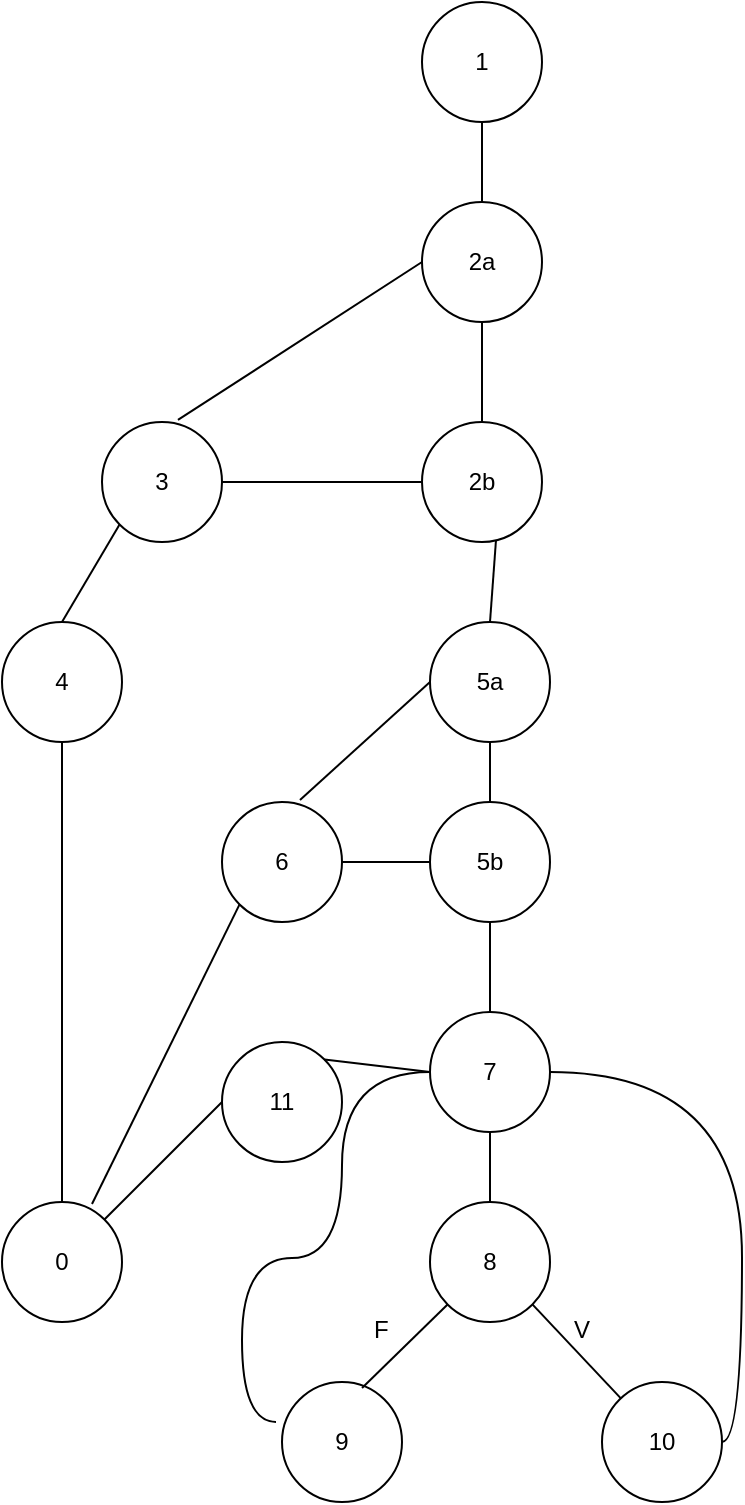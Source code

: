 <mxfile version="14.5.1" type="device"><diagram id="bM0js7hTNQ_HIiI2RoY1" name="Página-1"><mxGraphModel dx="1086" dy="806" grid="1" gridSize="10" guides="1" tooltips="1" connect="1" arrows="1" fold="1" page="1" pageScale="1" pageWidth="827" pageHeight="1169" math="0" shadow="0"><root><mxCell id="0"/><mxCell id="1" parent="0"/><mxCell id="RuvLA9zp4QASdwf_3hwB-1" value="5a" style="ellipse;whiteSpace=wrap;html=1;align=center;" vertex="1" parent="1"><mxGeometry x="354" y="360" width="60" height="60" as="geometry"/></mxCell><mxCell id="RuvLA9zp4QASdwf_3hwB-2" value="10" style="ellipse;whiteSpace=wrap;html=1;align=center;" vertex="1" parent="1"><mxGeometry x="440" y="740" width="60" height="60" as="geometry"/></mxCell><mxCell id="RuvLA9zp4QASdwf_3hwB-3" value="8" style="ellipse;whiteSpace=wrap;html=1;align=center;" vertex="1" parent="1"><mxGeometry x="354" y="650" width="60" height="60" as="geometry"/></mxCell><mxCell id="RuvLA9zp4QASdwf_3hwB-4" value="7" style="ellipse;whiteSpace=wrap;html=1;align=center;" vertex="1" parent="1"><mxGeometry x="354" y="555" width="60" height="60" as="geometry"/></mxCell><mxCell id="RuvLA9zp4QASdwf_3hwB-5" value="5b" style="ellipse;whiteSpace=wrap;html=1;align=center;" vertex="1" parent="1"><mxGeometry x="354" y="450" width="60" height="60" as="geometry"/></mxCell><mxCell id="RuvLA9zp4QASdwf_3hwB-6" value="9" style="ellipse;whiteSpace=wrap;html=1;align=center;" vertex="1" parent="1"><mxGeometry x="280" y="740" width="60" height="60" as="geometry"/></mxCell><mxCell id="RuvLA9zp4QASdwf_3hwB-11" value="11" style="ellipse;whiteSpace=wrap;html=1;align=center;" vertex="1" parent="1"><mxGeometry x="250" y="570" width="60" height="60" as="geometry"/></mxCell><mxCell id="RuvLA9zp4QASdwf_3hwB-12" value="6" style="ellipse;whiteSpace=wrap;html=1;align=center;" vertex="1" parent="1"><mxGeometry x="250" y="450" width="60" height="60" as="geometry"/></mxCell><mxCell id="RuvLA9zp4QASdwf_3hwB-13" value="0" style="ellipse;whiteSpace=wrap;html=1;align=center;" vertex="1" parent="1"><mxGeometry x="140" y="650" width="60" height="60" as="geometry"/></mxCell><mxCell id="RuvLA9zp4QASdwf_3hwB-14" value="4" style="ellipse;whiteSpace=wrap;html=1;align=center;" vertex="1" parent="1"><mxGeometry x="140" y="360" width="60" height="60" as="geometry"/></mxCell><mxCell id="RuvLA9zp4QASdwf_3hwB-15" value="3" style="ellipse;whiteSpace=wrap;html=1;align=center;" vertex="1" parent="1"><mxGeometry x="190" y="260" width="60" height="60" as="geometry"/></mxCell><mxCell id="RuvLA9zp4QASdwf_3hwB-16" value="2b" style="ellipse;whiteSpace=wrap;html=1;align=center;" vertex="1" parent="1"><mxGeometry x="350" y="260" width="60" height="60" as="geometry"/></mxCell><mxCell id="RuvLA9zp4QASdwf_3hwB-17" value="2a" style="ellipse;whiteSpace=wrap;html=1;align=center;" vertex="1" parent="1"><mxGeometry x="350" y="150" width="60" height="60" as="geometry"/></mxCell><mxCell id="RuvLA9zp4QASdwf_3hwB-18" value="1" style="ellipse;whiteSpace=wrap;html=1;align=center;" vertex="1" parent="1"><mxGeometry x="350" y="50" width="60" height="60" as="geometry"/></mxCell><mxCell id="RuvLA9zp4QASdwf_3hwB-20" value="" style="endArrow=none;html=1;rounded=0;exitX=1;exitY=0.5;exitDx=0;exitDy=0;entryX=0;entryY=0.5;entryDx=0;entryDy=0;" edge="1" parent="1" source="RuvLA9zp4QASdwf_3hwB-15" target="RuvLA9zp4QASdwf_3hwB-16"><mxGeometry relative="1" as="geometry"><mxPoint x="330" y="410" as="sourcePoint"/><mxPoint x="490" y="410" as="targetPoint"/></mxGeometry></mxCell><mxCell id="RuvLA9zp4QASdwf_3hwB-21" value="" style="endArrow=none;html=1;rounded=0;exitX=0.633;exitY=-0.017;exitDx=0;exitDy=0;exitPerimeter=0;entryX=0;entryY=0.5;entryDx=0;entryDy=0;" edge="1" parent="1" source="RuvLA9zp4QASdwf_3hwB-15" target="RuvLA9zp4QASdwf_3hwB-17"><mxGeometry relative="1" as="geometry"><mxPoint x="330" y="410" as="sourcePoint"/><mxPoint x="490" y="410" as="targetPoint"/></mxGeometry></mxCell><mxCell id="RuvLA9zp4QASdwf_3hwB-22" value="" style="endArrow=none;html=1;rounded=0;exitX=0.5;exitY=0;exitDx=0;exitDy=0;entryX=0;entryY=1;entryDx=0;entryDy=0;" edge="1" parent="1" source="RuvLA9zp4QASdwf_3hwB-14" target="RuvLA9zp4QASdwf_3hwB-15"><mxGeometry relative="1" as="geometry"><mxPoint x="330" y="410" as="sourcePoint"/><mxPoint x="490" y="410" as="targetPoint"/></mxGeometry></mxCell><mxCell id="RuvLA9zp4QASdwf_3hwB-23" value="" style="endArrow=none;html=1;rounded=0;exitX=0.5;exitY=1;exitDx=0;exitDy=0;entryX=0.5;entryY=0;entryDx=0;entryDy=0;" edge="1" parent="1" source="RuvLA9zp4QASdwf_3hwB-14" target="RuvLA9zp4QASdwf_3hwB-13"><mxGeometry relative="1" as="geometry"><mxPoint x="330" y="410" as="sourcePoint"/><mxPoint x="490" y="410" as="targetPoint"/></mxGeometry></mxCell><mxCell id="RuvLA9zp4QASdwf_3hwB-24" value="" style="endArrow=none;html=1;rounded=0;entryX=0;entryY=0.5;entryDx=0;entryDy=0;exitX=1;exitY=0.5;exitDx=0;exitDy=0;" edge="1" parent="1" source="RuvLA9zp4QASdwf_3hwB-12" target="RuvLA9zp4QASdwf_3hwB-5"><mxGeometry relative="1" as="geometry"><mxPoint x="330" y="410" as="sourcePoint"/><mxPoint x="490" y="410" as="targetPoint"/></mxGeometry></mxCell><mxCell id="RuvLA9zp4QASdwf_3hwB-25" value="" style="endArrow=none;html=1;rounded=0;exitX=0;exitY=0.5;exitDx=0;exitDy=0;entryX=0.65;entryY=-0.017;entryDx=0;entryDy=0;entryPerimeter=0;" edge="1" parent="1" source="RuvLA9zp4QASdwf_3hwB-1" target="RuvLA9zp4QASdwf_3hwB-12"><mxGeometry relative="1" as="geometry"><mxPoint x="330" y="410" as="sourcePoint"/><mxPoint x="490" y="410" as="targetPoint"/></mxGeometry></mxCell><mxCell id="RuvLA9zp4QASdwf_3hwB-26" value="" style="endArrow=none;html=1;rounded=0;exitX=0.5;exitY=0;exitDx=0;exitDy=0;entryX=0.5;entryY=1;entryDx=0;entryDy=0;" edge="1" parent="1" source="RuvLA9zp4QASdwf_3hwB-3" target="RuvLA9zp4QASdwf_3hwB-4"><mxGeometry relative="1" as="geometry"><mxPoint x="330" y="410" as="sourcePoint"/><mxPoint x="490" y="410" as="targetPoint"/></mxGeometry></mxCell><mxCell id="RuvLA9zp4QASdwf_3hwB-27" value="" style="endArrow=none;html=1;rounded=0;exitX=0.5;exitY=0;exitDx=0;exitDy=0;entryX=0.5;entryY=1;entryDx=0;entryDy=0;" edge="1" parent="1" source="RuvLA9zp4QASdwf_3hwB-4" target="RuvLA9zp4QASdwf_3hwB-5"><mxGeometry relative="1" as="geometry"><mxPoint x="330" y="410" as="sourcePoint"/><mxPoint x="490" y="410" as="targetPoint"/></mxGeometry></mxCell><mxCell id="RuvLA9zp4QASdwf_3hwB-28" value="" style="endArrow=none;html=1;rounded=0;exitX=0.5;exitY=0;exitDx=0;exitDy=0;entryX=0.5;entryY=1;entryDx=0;entryDy=0;" edge="1" parent="1" source="RuvLA9zp4QASdwf_3hwB-5" target="RuvLA9zp4QASdwf_3hwB-1"><mxGeometry relative="1" as="geometry"><mxPoint x="330" y="410" as="sourcePoint"/><mxPoint x="490" y="410" as="targetPoint"/></mxGeometry></mxCell><mxCell id="RuvLA9zp4QASdwf_3hwB-29" value="" style="endArrow=none;html=1;rounded=0;entryX=0.5;entryY=0;entryDx=0;entryDy=0;exitX=0.5;exitY=1;exitDx=0;exitDy=0;" edge="1" parent="1" source="RuvLA9zp4QASdwf_3hwB-18" target="RuvLA9zp4QASdwf_3hwB-17"><mxGeometry relative="1" as="geometry"><mxPoint x="330" y="410" as="sourcePoint"/><mxPoint x="490" y="410" as="targetPoint"/></mxGeometry></mxCell><mxCell id="RuvLA9zp4QASdwf_3hwB-30" value="" style="endArrow=none;html=1;rounded=0;entryX=0.5;entryY=0;entryDx=0;entryDy=0;exitX=0.5;exitY=1;exitDx=0;exitDy=0;" edge="1" parent="1" source="RuvLA9zp4QASdwf_3hwB-17" target="RuvLA9zp4QASdwf_3hwB-16"><mxGeometry relative="1" as="geometry"><mxPoint x="330" y="410" as="sourcePoint"/><mxPoint x="490" y="410" as="targetPoint"/></mxGeometry></mxCell><mxCell id="RuvLA9zp4QASdwf_3hwB-31" value="" style="endArrow=none;html=1;rounded=0;exitX=0.5;exitY=0;exitDx=0;exitDy=0;" edge="1" parent="1" source="RuvLA9zp4QASdwf_3hwB-1"><mxGeometry relative="1" as="geometry"><mxPoint x="330" y="410" as="sourcePoint"/><mxPoint x="387" y="319" as="targetPoint"/></mxGeometry></mxCell><mxCell id="RuvLA9zp4QASdwf_3hwB-32" value="" style="endArrow=none;html=1;rounded=0;exitX=0.75;exitY=0.017;exitDx=0;exitDy=0;exitPerimeter=0;entryX=0;entryY=1;entryDx=0;entryDy=0;" edge="1" parent="1" source="RuvLA9zp4QASdwf_3hwB-13" target="RuvLA9zp4QASdwf_3hwB-12"><mxGeometry relative="1" as="geometry"><mxPoint x="330" y="410" as="sourcePoint"/><mxPoint x="490" y="410" as="targetPoint"/></mxGeometry></mxCell><mxCell id="RuvLA9zp4QASdwf_3hwB-33" value="" style="endArrow=none;html=1;rounded=0;exitX=1;exitY=0;exitDx=0;exitDy=0;entryX=0;entryY=0.5;entryDx=0;entryDy=0;" edge="1" parent="1" source="RuvLA9zp4QASdwf_3hwB-11" target="RuvLA9zp4QASdwf_3hwB-4"><mxGeometry relative="1" as="geometry"><mxPoint x="330" y="410" as="sourcePoint"/><mxPoint x="490" y="410" as="targetPoint"/></mxGeometry></mxCell><mxCell id="RuvLA9zp4QASdwf_3hwB-34" value="" style="endArrow=none;html=1;rounded=0;exitX=1;exitY=0;exitDx=0;exitDy=0;entryX=0;entryY=0.5;entryDx=0;entryDy=0;" edge="1" parent="1" source="RuvLA9zp4QASdwf_3hwB-13" target="RuvLA9zp4QASdwf_3hwB-11"><mxGeometry relative="1" as="geometry"><mxPoint x="330" y="410" as="sourcePoint"/><mxPoint x="490" y="410" as="targetPoint"/></mxGeometry></mxCell><mxCell id="RuvLA9zp4QASdwf_3hwB-35" value="" style="endArrow=none;html=1;rounded=0;entryX=0;entryY=1;entryDx=0;entryDy=0;exitX=0.667;exitY=0.05;exitDx=0;exitDy=0;exitPerimeter=0;" edge="1" parent="1" source="RuvLA9zp4QASdwf_3hwB-6" target="RuvLA9zp4QASdwf_3hwB-3"><mxGeometry relative="1" as="geometry"><mxPoint x="334" y="410" as="sourcePoint"/><mxPoint x="494" y="410" as="targetPoint"/></mxGeometry></mxCell><mxCell id="RuvLA9zp4QASdwf_3hwB-36" value="" style="endArrow=none;html=1;rounded=0;exitX=1;exitY=1;exitDx=0;exitDy=0;" edge="1" parent="1" source="RuvLA9zp4QASdwf_3hwB-3" target="RuvLA9zp4QASdwf_3hwB-2"><mxGeometry relative="1" as="geometry"><mxPoint x="330" y="410" as="sourcePoint"/><mxPoint x="490" y="410" as="targetPoint"/></mxGeometry></mxCell><mxCell id="RuvLA9zp4QASdwf_3hwB-37" value="F" style="text;strokeColor=none;fillColor=none;spacingLeft=4;spacingRight=4;overflow=hidden;rotatable=0;points=[[0,0.5],[1,0.5]];portConstraint=eastwest;fontSize=12;" vertex="1" parent="1"><mxGeometry x="320" y="700" width="40" height="30" as="geometry"/></mxCell><mxCell id="RuvLA9zp4QASdwf_3hwB-38" value="V" style="text;strokeColor=none;fillColor=none;spacingLeft=4;spacingRight=4;overflow=hidden;rotatable=0;points=[[0,0.5],[1,0.5]];portConstraint=eastwest;fontSize=12;" vertex="1" parent="1"><mxGeometry x="420" y="700" width="40" height="30" as="geometry"/></mxCell><mxCell id="RuvLA9zp4QASdwf_3hwB-39" value="" style="endArrow=none;html=1;rounded=0;edgeStyle=orthogonalEdgeStyle;curved=1;exitX=1;exitY=0.5;exitDx=0;exitDy=0;entryX=1;entryY=0.5;entryDx=0;entryDy=0;" edge="1" parent="1" source="RuvLA9zp4QASdwf_3hwB-2" target="RuvLA9zp4QASdwf_3hwB-4"><mxGeometry relative="1" as="geometry"><mxPoint x="330" y="410" as="sourcePoint"/><mxPoint x="490" y="410" as="targetPoint"/></mxGeometry></mxCell><mxCell id="RuvLA9zp4QASdwf_3hwB-40" value="" style="endArrow=none;html=1;rounded=0;edgeStyle=orthogonalEdgeStyle;curved=1;exitX=-0.05;exitY=0.333;exitDx=0;exitDy=0;entryX=0;entryY=0.5;entryDx=0;entryDy=0;exitPerimeter=0;" edge="1" parent="1" source="RuvLA9zp4QASdwf_3hwB-6" target="RuvLA9zp4QASdwf_3hwB-4"><mxGeometry relative="1" as="geometry"><mxPoint x="510" y="780" as="sourcePoint"/><mxPoint x="424" y="595" as="targetPoint"/><Array as="points"><mxPoint x="260" y="760"/><mxPoint x="260" y="678"/><mxPoint x="310" y="678"/><mxPoint x="310" y="585"/></Array></mxGeometry></mxCell></root></mxGraphModel></diagram></mxfile>
